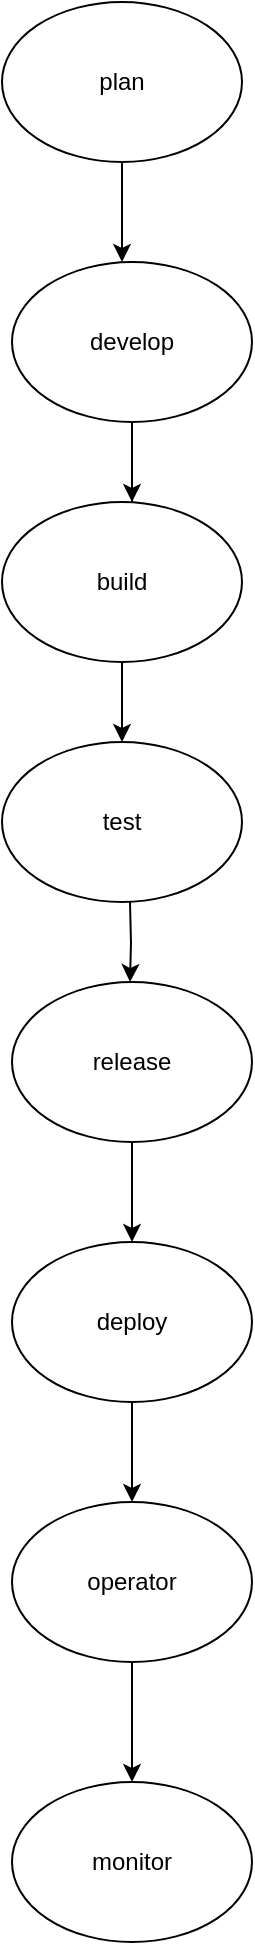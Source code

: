<mxfile version="28.0.7" pages="5">
  <diagram name="Page-1" id="J3CB-MfIFWCPsqMpLhE7">
    <mxGraphModel dx="786" dy="451" grid="1" gridSize="10" guides="1" tooltips="1" connect="1" arrows="1" fold="1" page="1" pageScale="1" pageWidth="850" pageHeight="1100" math="0" shadow="0">
      <root>
        <mxCell id="0" />
        <mxCell id="1" parent="0" />
        <mxCell id="Ba0_xNmQr64Vo4sH-RMN-4" value="Text" style="text;html=1;align=center;verticalAlign=middle;resizable=0;points=[];autosize=1;strokeColor=none;fillColor=none;" parent="1" vertex="1">
          <mxGeometry x="365" y="165" width="50" height="30" as="geometry" />
        </mxCell>
        <mxCell id="Ba0_xNmQr64Vo4sH-RMN-8" value="" style="endArrow=classic;html=1;rounded=0;" parent="1" edge="1">
          <mxGeometry width="50" height="50" relative="1" as="geometry">
            <mxPoint x="420" y="90" as="sourcePoint" />
            <mxPoint x="420" y="140" as="targetPoint" />
            <Array as="points">
              <mxPoint x="420" y="130" />
            </Array>
          </mxGeometry>
        </mxCell>
        <mxCell id="Ba0_xNmQr64Vo4sH-RMN-13" value="" style="edgeStyle=orthogonalEdgeStyle;rounded=0;orthogonalLoop=1;jettySize=auto;html=1;" parent="1" source="Ba0_xNmQr64Vo4sH-RMN-9" edge="1">
          <mxGeometry relative="1" as="geometry">
            <mxPoint x="425" y="260" as="targetPoint" />
          </mxGeometry>
        </mxCell>
        <mxCell id="Ba0_xNmQr64Vo4sH-RMN-35" value="" style="edgeStyle=orthogonalEdgeStyle;rounded=0;orthogonalLoop=1;jettySize=auto;html=1;" parent="1" source="Ba0_xNmQr64Vo4sH-RMN-9" edge="1">
          <mxGeometry relative="1" as="geometry">
            <mxPoint x="425" y="300" as="targetPoint" />
          </mxGeometry>
        </mxCell>
        <mxCell id="Ba0_xNmQr64Vo4sH-RMN-9" value="develop" style="ellipse;whiteSpace=wrap;html=1;" parent="1" vertex="1">
          <mxGeometry x="365" y="140" width="120" height="80" as="geometry" />
        </mxCell>
        <mxCell id="Ba0_xNmQr64Vo4sH-RMN-11" style="edgeStyle=orthogonalEdgeStyle;rounded=0;orthogonalLoop=1;jettySize=auto;html=1;exitX=0.5;exitY=1;exitDx=0;exitDy=0;" parent="1" source="Ba0_xNmQr64Vo4sH-RMN-9" target="Ba0_xNmQr64Vo4sH-RMN-9" edge="1">
          <mxGeometry relative="1" as="geometry" />
        </mxCell>
        <mxCell id="Ba0_xNmQr64Vo4sH-RMN-36" style="edgeStyle=orthogonalEdgeStyle;rounded=0;orthogonalLoop=1;jettySize=auto;html=1;exitX=0.5;exitY=1;exitDx=0;exitDy=0;" parent="1" source="Ba0_xNmQr64Vo4sH-RMN-12" edge="1">
          <mxGeometry relative="1" as="geometry">
            <mxPoint x="420" y="380" as="targetPoint" />
          </mxGeometry>
        </mxCell>
        <mxCell id="Ba0_xNmQr64Vo4sH-RMN-12" value="build" style="ellipse;whiteSpace=wrap;html=1;" parent="1" vertex="1">
          <mxGeometry x="360" y="260" width="120" height="80" as="geometry" />
        </mxCell>
        <mxCell id="Ba0_xNmQr64Vo4sH-RMN-17" value="plan" style="ellipse;whiteSpace=wrap;html=1;" parent="1" vertex="1">
          <mxGeometry x="360" y="10" width="120" height="80" as="geometry" />
        </mxCell>
        <mxCell id="Ba0_xNmQr64Vo4sH-RMN-40" value="test" style="ellipse;whiteSpace=wrap;html=1;" parent="1" vertex="1">
          <mxGeometry x="360" y="380" width="120" height="80" as="geometry" />
        </mxCell>
        <mxCell id="Ba0_xNmQr64Vo4sH-RMN-41" style="edgeStyle=orthogonalEdgeStyle;rounded=0;orthogonalLoop=1;jettySize=auto;html=1;exitX=0.5;exitY=1;exitDx=0;exitDy=0;" parent="1" edge="1">
          <mxGeometry relative="1" as="geometry">
            <mxPoint x="424" y="500" as="targetPoint" />
            <mxPoint x="424" y="460" as="sourcePoint" />
          </mxGeometry>
        </mxCell>
        <mxCell id="Ba0_xNmQr64Vo4sH-RMN-45" style="edgeStyle=orthogonalEdgeStyle;rounded=0;orthogonalLoop=1;jettySize=auto;html=1;exitX=0.5;exitY=1;exitDx=0;exitDy=0;" parent="1" source="Ba0_xNmQr64Vo4sH-RMN-43" edge="1">
          <mxGeometry relative="1" as="geometry">
            <mxPoint x="425" y="630" as="targetPoint" />
          </mxGeometry>
        </mxCell>
        <mxCell id="Ba0_xNmQr64Vo4sH-RMN-43" value="release" style="ellipse;whiteSpace=wrap;html=1;" parent="1" vertex="1">
          <mxGeometry x="365" y="500" width="120" height="80" as="geometry" />
        </mxCell>
        <mxCell id="Ba0_xNmQr64Vo4sH-RMN-49" style="edgeStyle=orthogonalEdgeStyle;rounded=0;orthogonalLoop=1;jettySize=auto;html=1;exitX=0.5;exitY=1;exitDx=0;exitDy=0;" parent="1" source="Ba0_xNmQr64Vo4sH-RMN-48" edge="1">
          <mxGeometry relative="1" as="geometry">
            <mxPoint x="425" y="760" as="targetPoint" />
          </mxGeometry>
        </mxCell>
        <mxCell id="Ba0_xNmQr64Vo4sH-RMN-48" value="deploy" style="ellipse;whiteSpace=wrap;html=1;" parent="1" vertex="1">
          <mxGeometry x="365" y="630" width="120" height="80" as="geometry" />
        </mxCell>
        <mxCell id="Ba0_xNmQr64Vo4sH-RMN-53" style="edgeStyle=orthogonalEdgeStyle;rounded=0;orthogonalLoop=1;jettySize=auto;html=1;exitX=0.5;exitY=1;exitDx=0;exitDy=0;" parent="1" source="Ba0_xNmQr64Vo4sH-RMN-50" edge="1">
          <mxGeometry relative="1" as="geometry">
            <mxPoint x="425" y="900" as="targetPoint" />
          </mxGeometry>
        </mxCell>
        <mxCell id="Ba0_xNmQr64Vo4sH-RMN-50" value="operator" style="ellipse;whiteSpace=wrap;html=1;" parent="1" vertex="1">
          <mxGeometry x="365" y="760" width="120" height="80" as="geometry" />
        </mxCell>
        <mxCell id="Ba0_xNmQr64Vo4sH-RMN-55" value="monitor" style="ellipse;whiteSpace=wrap;html=1;" parent="1" vertex="1">
          <mxGeometry x="365" y="900" width="120" height="80" as="geometry" />
        </mxCell>
      </root>
    </mxGraphModel>
  </diagram>
  <diagram id="Ajdl8ZS5dX0r1WLU053U" name="Page-2">
    <mxGraphModel dx="786" dy="451" grid="1" gridSize="10" guides="1" tooltips="1" connect="1" arrows="1" fold="1" page="1" pageScale="1" pageWidth="850" pageHeight="1100" background="#ffffff" math="0" shadow="0">
      <root>
        <mxCell id="0" />
        <mxCell id="1" parent="0" />
        <mxCell id="mdyCaQvBBgVB_7rzfDkP-2" value="Student information system" style="rounded=0;whiteSpace=wrap;html=1;fillColor=#fa6800;fontColor=#000000;strokeColor=#C73500;fontStyle=1" vertex="1" parent="1">
          <mxGeometry x="245" width="360" height="50" as="geometry" />
        </mxCell>
        <mxCell id="mdyCaQvBBgVB_7rzfDkP-3" value="" style="rounded=0;whiteSpace=wrap;html=1;labelBackgroundColor=default;labelBorderColor=none;fillColor=#fa6800;fontColor=#000000;strokeColor=#C73500;" vertex="1" parent="1">
          <mxGeometry x="80" y="120" width="160" height="40" as="geometry" />
        </mxCell>
        <mxCell id="mdyCaQvBBgVB_7rzfDkP-4" value="" style="endArrow=classic;html=1;rounded=0;" edge="1" parent="1">
          <mxGeometry width="50" height="50" relative="1" as="geometry">
            <mxPoint x="240" y="140" as="sourcePoint" />
            <mxPoint x="290" y="140" as="targetPoint" />
          </mxGeometry>
        </mxCell>
        <mxCell id="mdyCaQvBBgVB_7rzfDkP-5" value="" style="ellipse;whiteSpace=wrap;html=1;aspect=fixed;fillColor=#fa6800;fontColor=#000000;strokeColor=#C73500;" vertex="1" parent="1">
          <mxGeometry x="290" y="100" width="80" height="80" as="geometry" />
        </mxCell>
        <mxCell id="mdyCaQvBBgVB_7rzfDkP-12" value="" style="endArrow=classic;html=1;rounded=0;exitX=0.5;exitY=1;exitDx=0;exitDy=0;" edge="1" parent="1" source="mdyCaQvBBgVB_7rzfDkP-3">
          <mxGeometry width="50" height="50" relative="1" as="geometry">
            <mxPoint x="160" y="180" as="sourcePoint" />
            <mxPoint x="160" y="220" as="targetPoint" />
          </mxGeometry>
        </mxCell>
        <mxCell id="mdyCaQvBBgVB_7rzfDkP-13" value="" style="ellipse;whiteSpace=wrap;html=1;aspect=fixed;fillColor=#fa6800;fontColor=#000000;strokeColor=#C73500;" vertex="1" parent="1">
          <mxGeometry x="120" y="220" width="80" height="80" as="geometry" />
        </mxCell>
        <mxCell id="mdyCaQvBBgVB_7rzfDkP-16" value="" style="ellipse;whiteSpace=wrap;html=1;aspect=fixed;fillColor=#fa6800;fontColor=#000000;strokeColor=#C73500;" vertex="1" parent="1">
          <mxGeometry x="120" y="360" width="80" height="80" as="geometry" />
        </mxCell>
        <mxCell id="mdyCaQvBBgVB_7rzfDkP-17" value="" style="endArrow=classic;html=1;rounded=0;exitX=0.5;exitY=1;exitDx=0;exitDy=0;" edge="1" parent="1">
          <mxGeometry width="50" height="50" relative="1" as="geometry">
            <mxPoint x="329.5" y="180" as="sourcePoint" />
            <mxPoint x="329.5" y="240" as="targetPoint" />
          </mxGeometry>
        </mxCell>
        <mxCell id="mdyCaQvBBgVB_7rzfDkP-18" value="" style="ellipse;whiteSpace=wrap;html=1;aspect=fixed;fillColor=#fa6800;fontColor=#000000;strokeColor=#C73500;" vertex="1" parent="1">
          <mxGeometry x="290" y="240" width="80" height="80" as="geometry" />
        </mxCell>
        <mxCell id="mdyCaQvBBgVB_7rzfDkP-19" value="" style="ellipse;whiteSpace=wrap;html=1;aspect=fixed;fillColor=#fa6800;fontColor=#000000;strokeColor=#C73500;" vertex="1" parent="1">
          <mxGeometry x="450" y="100" width="80" height="80" as="geometry" />
        </mxCell>
        <mxCell id="mdyCaQvBBgVB_7rzfDkP-20" value="" style="endArrow=classic;html=1;rounded=0;exitX=0.5;exitY=1;exitDx=0;exitDy=0;" edge="1" parent="1">
          <mxGeometry width="50" height="50" relative="1" as="geometry">
            <mxPoint x="490" y="180" as="sourcePoint" />
            <mxPoint x="490" y="240" as="targetPoint" />
          </mxGeometry>
        </mxCell>
        <mxCell id="mdyCaQvBBgVB_7rzfDkP-21" value="" style="ellipse;whiteSpace=wrap;html=1;aspect=fixed;fillColor=#fa6800;fontColor=#000000;strokeColor=#C73500;" vertex="1" parent="1">
          <mxGeometry x="450" y="240" width="80" height="80" as="geometry" />
        </mxCell>
        <mxCell id="mdyCaQvBBgVB_7rzfDkP-24" value="" style="endArrow=classic;html=1;rounded=0;exitX=0.5;exitY=1;exitDx=0;exitDy=0;" edge="1" parent="1">
          <mxGeometry width="50" height="50" relative="1" as="geometry">
            <mxPoint x="159.5" y="300" as="sourcePoint" />
            <mxPoint x="159.5" y="360" as="targetPoint" />
          </mxGeometry>
        </mxCell>
        <mxCell id="mdyCaQvBBgVB_7rzfDkP-25" value="" style="endArrow=classic;html=1;rounded=0;entryX=0;entryY=1;entryDx=0;entryDy=0;" edge="1" parent="1" source="mdyCaQvBBgVB_7rzfDkP-18" target="mdyCaQvBBgVB_7rzfDkP-19">
          <mxGeometry width="50" height="50" relative="1" as="geometry">
            <mxPoint x="410" y="210" as="sourcePoint" />
            <mxPoint x="450" y="170" as="targetPoint" />
          </mxGeometry>
        </mxCell>
        <mxCell id="mdyCaQvBBgVB_7rzfDkP-26" value="" style="rounded=0;whiteSpace=wrap;html=1;fillColor=#fa6800;fontColor=#000000;strokeColor=#C73500;" vertex="1" parent="1">
          <mxGeometry x="600" y="120" width="170" height="40" as="geometry" />
        </mxCell>
        <mxCell id="mdyCaQvBBgVB_7rzfDkP-28" value="" style="rounded=0;whiteSpace=wrap;html=1;fillColor=#fa6800;fontColor=#000000;strokeColor=#C73500;" vertex="1" parent="1">
          <mxGeometry x="600" y="200" width="170" height="40" as="geometry" />
        </mxCell>
        <mxCell id="mdyCaQvBBgVB_7rzfDkP-29" value="" style="rounded=0;whiteSpace=wrap;html=1;fillColor=#fa6800;fontColor=#000000;strokeColor=#C73500;" vertex="1" parent="1">
          <mxGeometry x="600" y="280" width="170" height="40" as="geometry" />
        </mxCell>
        <mxCell id="mdyCaQvBBgVB_7rzfDkP-30" value="" style="rounded=0;whiteSpace=wrap;html=1;fillColor=#fa6800;fontColor=#000000;strokeColor=#C73500;" vertex="1" parent="1">
          <mxGeometry x="600" y="360" width="170" height="40" as="geometry" />
        </mxCell>
        <mxCell id="mdyCaQvBBgVB_7rzfDkP-31" value="" style="rounded=0;whiteSpace=wrap;html=1;fillColor=#fa6800;fontColor=#000000;strokeColor=#C73500;" vertex="1" parent="1">
          <mxGeometry x="600" y="440" width="170" height="40" as="geometry" />
        </mxCell>
        <mxCell id="mdyCaQvBBgVB_7rzfDkP-32" value="" style="rounded=0;whiteSpace=wrap;html=1;fillColor=#fa6800;fontColor=#000000;strokeColor=#C73500;" vertex="1" parent="1">
          <mxGeometry x="600" y="520" width="170" height="40" as="geometry" />
        </mxCell>
        <mxCell id="mdyCaQvBBgVB_7rzfDkP-33" value="" style="rounded=0;whiteSpace=wrap;html=1;fillColor=#fa6800;fontColor=#000000;strokeColor=#C73500;" vertex="1" parent="1">
          <mxGeometry x="600" y="600" width="170" height="40" as="geometry" />
        </mxCell>
        <mxCell id="mdyCaQvBBgVB_7rzfDkP-34" value="" style="rounded=0;whiteSpace=wrap;html=1;fillColor=#fa6800;fontColor=#000000;strokeColor=#C73500;" vertex="1" parent="1">
          <mxGeometry y="640" width="170" height="40" as="geometry" />
        </mxCell>
        <mxCell id="mdyCaQvBBgVB_7rzfDkP-35" value="" style="rounded=0;whiteSpace=wrap;html=1;fillColor=#fa6800;fontColor=#000000;strokeColor=#C73500;" vertex="1" parent="1">
          <mxGeometry x="200" y="640" width="170" height="40" as="geometry" />
        </mxCell>
        <mxCell id="mdyCaQvBBgVB_7rzfDkP-36" value="" style="rounded=0;whiteSpace=wrap;html=1;fillColor=#fa6800;fontColor=#000000;strokeColor=#C73500;" vertex="1" parent="1">
          <mxGeometry x="400" y="640" width="170" height="40" as="geometry" />
        </mxCell>
      </root>
    </mxGraphModel>
  </diagram>
  <diagram id="9azxjDIyG0ZVs6X1xJtR" name="Page-3">
    <mxGraphModel dx="786" dy="1551" grid="1" gridSize="10" guides="1" tooltips="1" connect="1" arrows="1" fold="1" page="1" pageScale="1" pageWidth="850" pageHeight="1100" math="0" shadow="0">
      <root>
        <mxCell id="0" />
        <mxCell id="1" parent="0" />
        <mxCell id="CQeTruaDxu1BCfx-dSpW-1" value="" style="ellipse;whiteSpace=wrap;html=1;" vertex="1" parent="1">
          <mxGeometry x="30" y="170" width="120" height="80" as="geometry" />
        </mxCell>
        <mxCell id="CQeTruaDxu1BCfx-dSpW-2" value="" style="ellipse;whiteSpace=wrap;html=1;" vertex="1" parent="1">
          <mxGeometry x="210" y="-580" width="890" height="870" as="geometry" />
        </mxCell>
      </root>
    </mxGraphModel>
  </diagram>
  <diagram id="DZQ6qtLuxxJZQKyFPpM2" name="Page-4">
    <mxGraphModel dx="1048" dy="601" grid="1" gridSize="10" guides="1" tooltips="1" connect="1" arrows="1" fold="1" page="1" pageScale="1" pageWidth="850" pageHeight="1100" background="#ffffff" math="0" shadow="0">
      <root>
        <mxCell id="0" />
        <mxCell id="1" parent="0" />
        <mxCell id="8ZXIdc6C5BbtDDLaxUDr-1" value="Student information system&amp;nbsp;" style="rounded=0;whiteSpace=wrap;html=1;fillColor=#fa6800;fontColor=#000000;strokeColor=#C73500;" vertex="1" parent="1">
          <mxGeometry x="240" width="400" height="40" as="geometry" />
        </mxCell>
        <mxCell id="8ZXIdc6C5BbtDDLaxUDr-9" value="Forgot password" style="ellipse;whiteSpace=wrap;html=1;aspect=fixed;fillColor=#fa6800;fontColor=#000000;strokeColor=#C73500;" vertex="1" parent="1">
          <mxGeometry x="50" y="200" width="80" height="80" as="geometry" />
        </mxCell>
        <mxCell id="8ZXIdc6C5BbtDDLaxUDr-12" value="Admin" style="rounded=0;whiteSpace=wrap;html=1;fillColor=#fa6800;fontColor=#000000;strokeColor=#C73500;" vertex="1" parent="1">
          <mxGeometry x="40" y="100" width="130" height="40" as="geometry" />
        </mxCell>
        <mxCell id="8ZXIdc6C5BbtDDLaxUDr-13" value="Send email to user" style="ellipse;whiteSpace=wrap;html=1;aspect=fixed;fillColor=#fa6800;fontColor=#000000;strokeColor=#C73500;" vertex="1" parent="1">
          <mxGeometry x="50" y="340" width="80" height="80" as="geometry" />
        </mxCell>
        <mxCell id="8ZXIdc6C5BbtDDLaxUDr-14" value="" style="endArrow=classic;html=1;rounded=0;exitX=0.385;exitY=1.067;exitDx=0;exitDy=0;entryX=0.5;entryY=0;entryDx=0;entryDy=0;exitPerimeter=0;" edge="1" parent="1" source="8ZXIdc6C5BbtDDLaxUDr-12" target="8ZXIdc6C5BbtDDLaxUDr-9">
          <mxGeometry width="50" height="50" relative="1" as="geometry">
            <mxPoint x="380" y="320" as="sourcePoint" />
            <mxPoint x="430" y="270" as="targetPoint" />
          </mxGeometry>
        </mxCell>
        <mxCell id="8ZXIdc6C5BbtDDLaxUDr-15" value="" style="endArrow=classic;html=1;rounded=0;exitX=0.5;exitY=1;exitDx=0;exitDy=0;entryX=0.5;entryY=0;entryDx=0;entryDy=0;" edge="1" parent="1" source="8ZXIdc6C5BbtDDLaxUDr-9" target="8ZXIdc6C5BbtDDLaxUDr-13">
          <mxGeometry width="50" height="50" relative="1" as="geometry">
            <mxPoint x="380" y="320" as="sourcePoint" />
            <mxPoint x="90" y="320" as="targetPoint" />
          </mxGeometry>
        </mxCell>
        <mxCell id="8ZXIdc6C5BbtDDLaxUDr-16" value="" style="endArrow=classic;html=1;rounded=0;exitX=1;exitY=0.5;exitDx=0;exitDy=0;" edge="1" parent="1" source="8ZXIdc6C5BbtDDLaxUDr-12">
          <mxGeometry width="50" height="50" relative="1" as="geometry">
            <mxPoint x="190" y="170" as="sourcePoint" />
            <mxPoint x="280" y="120" as="targetPoint" />
          </mxGeometry>
        </mxCell>
        <mxCell id="8ZXIdc6C5BbtDDLaxUDr-17" value="Login to system&amp;nbsp;" style="ellipse;whiteSpace=wrap;html=1;aspect=fixed;fillColor=#fa6800;fontColor=#000000;strokeColor=#C73500;" vertex="1" parent="1">
          <mxGeometry x="280" y="80" width="80" height="80" as="geometry" />
        </mxCell>
        <mxCell id="8ZXIdc6C5BbtDDLaxUDr-18" value="Check credentials" style="ellipse;whiteSpace=wrap;html=1;aspect=fixed;fillColor=#fa6800;fontColor=#000000;strokeColor=#C73500;" vertex="1" parent="1">
          <mxGeometry x="280" y="210" width="80" height="80" as="geometry" />
        </mxCell>
        <mxCell id="8ZXIdc6C5BbtDDLaxUDr-19" value="Check roles of access" style="ellipse;whiteSpace=wrap;html=1;aspect=fixed;fillColor=#fa6800;fontColor=#000000;strokeColor=#C73500;" vertex="1" parent="1">
          <mxGeometry x="460" y="80" width="80" height="80" as="geometry" />
        </mxCell>
        <mxCell id="8ZXIdc6C5BbtDDLaxUDr-20" value="Manage modules" style="ellipse;whiteSpace=wrap;html=1;aspect=fixed;fillColor=#fa6800;fontColor=#000000;strokeColor=#C73500;" vertex="1" parent="1">
          <mxGeometry x="460" y="210" width="80" height="80" as="geometry" />
        </mxCell>
        <mxCell id="8ZXIdc6C5BbtDDLaxUDr-21" value="" style="endArrow=classic;html=1;rounded=0;exitX=1;exitY=0.5;exitDx=0;exitDy=0;entryX=0;entryY=0.5;entryDx=0;entryDy=0;" edge="1" parent="1" source="8ZXIdc6C5BbtDDLaxUDr-18" target="8ZXIdc6C5BbtDDLaxUDr-19">
          <mxGeometry width="50" height="50" relative="1" as="geometry">
            <mxPoint x="380" y="290" as="sourcePoint" />
            <mxPoint x="430" y="240" as="targetPoint" />
          </mxGeometry>
        </mxCell>
        <mxCell id="8ZXIdc6C5BbtDDLaxUDr-22" value="" style="endArrow=classic;html=1;rounded=0;exitX=0.5;exitY=1;exitDx=0;exitDy=0;entryX=0.5;entryY=0;entryDx=0;entryDy=0;" edge="1" parent="1" source="8ZXIdc6C5BbtDDLaxUDr-19" target="8ZXIdc6C5BbtDDLaxUDr-20">
          <mxGeometry width="50" height="50" relative="1" as="geometry">
            <mxPoint x="380" y="290" as="sourcePoint" />
            <mxPoint x="430" y="240" as="targetPoint" />
          </mxGeometry>
        </mxCell>
        <mxCell id="8ZXIdc6C5BbtDDLaxUDr-23" value="" style="endArrow=classic;html=1;rounded=0;exitX=0.5;exitY=1;exitDx=0;exitDy=0;entryX=0.5;entryY=0;entryDx=0;entryDy=0;" edge="1" parent="1" source="8ZXIdc6C5BbtDDLaxUDr-17" target="8ZXIdc6C5BbtDDLaxUDr-18">
          <mxGeometry width="50" height="50" relative="1" as="geometry">
            <mxPoint x="380" y="290" as="sourcePoint" />
            <mxPoint x="430" y="240" as="targetPoint" />
          </mxGeometry>
        </mxCell>
        <mxCell id="8ZXIdc6C5BbtDDLaxUDr-24" value="Manage System admins" style="rounded=0;whiteSpace=wrap;html=1;fillColor=#fa6800;fontColor=#000000;strokeColor=#C73500;" vertex="1" parent="1">
          <mxGeometry x="30" y="530" width="160" height="30" as="geometry" />
        </mxCell>
        <mxCell id="8ZXIdc6C5BbtDDLaxUDr-25" value="Manage roles of user" style="rounded=0;whiteSpace=wrap;html=1;fillColor=#fa6800;fontColor=#000000;strokeColor=#C73500;" vertex="1" parent="1">
          <mxGeometry x="235" y="530" width="170" height="30" as="geometry" />
        </mxCell>
        <mxCell id="8ZXIdc6C5BbtDDLaxUDr-26" value="Manage user permission&amp;nbsp;" style="rounded=0;whiteSpace=wrap;html=1;fillColor=#fa6800;fontColor=#000000;strokeColor=#C73500;" vertex="1" parent="1">
          <mxGeometry x="450" y="530" width="170" height="30" as="geometry" />
        </mxCell>
        <mxCell id="8ZXIdc6C5BbtDDLaxUDr-27" value="" style="endArrow=classic;html=1;rounded=0;exitX=0.05;exitY=0.733;exitDx=0;exitDy=0;entryX=0.425;entryY=-0.044;entryDx=0;entryDy=0;entryPerimeter=0;exitPerimeter=0;" edge="1" parent="1" source="8ZXIdc6C5BbtDDLaxUDr-20" target="8ZXIdc6C5BbtDDLaxUDr-24">
          <mxGeometry width="50" height="50" relative="1" as="geometry">
            <mxPoint x="380" y="410" as="sourcePoint" />
            <mxPoint x="430" y="360" as="targetPoint" />
          </mxGeometry>
        </mxCell>
        <mxCell id="8ZXIdc6C5BbtDDLaxUDr-28" value="" style="endArrow=classic;html=1;rounded=0;exitX=0;exitY=1;exitDx=0;exitDy=0;entryX=0.406;entryY=0.022;entryDx=0;entryDy=0;entryPerimeter=0;" edge="1" parent="1" source="8ZXIdc6C5BbtDDLaxUDr-20" target="8ZXIdc6C5BbtDDLaxUDr-25">
          <mxGeometry width="50" height="50" relative="1" as="geometry">
            <mxPoint x="380" y="410" as="sourcePoint" />
            <mxPoint x="310" y="520" as="targetPoint" />
          </mxGeometry>
        </mxCell>
        <mxCell id="8ZXIdc6C5BbtDDLaxUDr-29" value="" style="endArrow=classic;html=1;rounded=0;exitX=0.5;exitY=1;exitDx=0;exitDy=0;entryX=0.323;entryY=-0.085;entryDx=0;entryDy=0;entryPerimeter=0;" edge="1" parent="1" source="8ZXIdc6C5BbtDDLaxUDr-20" target="8ZXIdc6C5BbtDDLaxUDr-26">
          <mxGeometry width="50" height="50" relative="1" as="geometry">
            <mxPoint x="380" y="410" as="sourcePoint" />
            <mxPoint x="430" y="360" as="targetPoint" />
          </mxGeometry>
        </mxCell>
        <mxCell id="8ZXIdc6C5BbtDDLaxUDr-30" value="Manage timetable details&amp;nbsp;" style="rounded=0;whiteSpace=wrap;html=1;fillColor=#fa6800;fontColor=#000000;strokeColor=#C73500;" vertex="1" parent="1">
          <mxGeometry x="640" y="90" width="210" height="40" as="geometry" />
        </mxCell>
        <mxCell id="8ZXIdc6C5BbtDDLaxUDr-31" value="Manage attendance details" style="rounded=0;whiteSpace=wrap;html=1;fillColor=#fa6800;fontColor=#000000;strokeColor=#C73500;" vertex="1" parent="1">
          <mxGeometry x="640" y="170" width="210" height="40" as="geometry" />
        </mxCell>
        <mxCell id="8ZXIdc6C5BbtDDLaxUDr-32" value="Manage class details&amp;nbsp;" style="rounded=0;whiteSpace=wrap;html=1;fillColor=#fa6800;fontColor=#000000;strokeColor=#C73500;" vertex="1" parent="1">
          <mxGeometry x="640" y="240" width="210" height="40" as="geometry" />
        </mxCell>
        <mxCell id="8ZXIdc6C5BbtDDLaxUDr-34" value="Manage class details&amp;nbsp;" style="rounded=0;whiteSpace=wrap;html=1;fillColor=#fa6800;fontColor=#000000;strokeColor=#C73500;" vertex="1" parent="1">
          <mxGeometry x="640" y="310" width="210" height="40" as="geometry" />
        </mxCell>
        <mxCell id="8ZXIdc6C5BbtDDLaxUDr-35" value="Manage fees details&amp;nbsp;" style="rounded=0;whiteSpace=wrap;html=1;fillColor=#fa6800;fontColor=#000000;strokeColor=#C73500;" vertex="1" parent="1">
          <mxGeometry x="640" y="380" width="210" height="40" as="geometry" />
        </mxCell>
        <mxCell id="8ZXIdc6C5BbtDDLaxUDr-36" value="Manage teacher profiles" style="rounded=0;whiteSpace=wrap;html=1;fillColor=#fa6800;fontColor=#000000;strokeColor=#C73500;" vertex="1" parent="1">
          <mxGeometry x="640" y="450" width="210" height="40" as="geometry" />
        </mxCell>
        <mxCell id="8ZXIdc6C5BbtDDLaxUDr-38" value="" style="endArrow=classic;html=1;rounded=0;exitX=1;exitY=0;exitDx=0;exitDy=0;entryX=0;entryY=0.75;entryDx=0;entryDy=0;" edge="1" parent="1" source="8ZXIdc6C5BbtDDLaxUDr-20" target="8ZXIdc6C5BbtDDLaxUDr-30">
          <mxGeometry width="50" height="50" relative="1" as="geometry">
            <mxPoint x="380" y="350" as="sourcePoint" />
            <mxPoint x="430" y="300" as="targetPoint" />
          </mxGeometry>
        </mxCell>
        <mxCell id="8ZXIdc6C5BbtDDLaxUDr-39" value="" style="endArrow=classic;html=1;rounded=0;exitX=1;exitY=0.5;exitDx=0;exitDy=0;entryX=0;entryY=0.5;entryDx=0;entryDy=0;" edge="1" parent="1" source="8ZXIdc6C5BbtDDLaxUDr-20" target="8ZXIdc6C5BbtDDLaxUDr-31">
          <mxGeometry width="50" height="50" relative="1" as="geometry">
            <mxPoint x="380" y="350" as="sourcePoint" />
            <mxPoint x="430" y="300" as="targetPoint" />
          </mxGeometry>
        </mxCell>
        <mxCell id="8ZXIdc6C5BbtDDLaxUDr-40" value="" style="endArrow=classic;html=1;rounded=0;exitX=0.994;exitY=0.657;exitDx=0;exitDy=0;exitPerimeter=0;entryX=0;entryY=0.5;entryDx=0;entryDy=0;" edge="1" parent="1" source="8ZXIdc6C5BbtDDLaxUDr-20" target="8ZXIdc6C5BbtDDLaxUDr-32">
          <mxGeometry width="50" height="50" relative="1" as="geometry">
            <mxPoint x="380" y="350" as="sourcePoint" />
            <mxPoint x="430" y="300" as="targetPoint" />
          </mxGeometry>
        </mxCell>
        <mxCell id="8ZXIdc6C5BbtDDLaxUDr-41" value="" style="endArrow=classic;html=1;rounded=0;exitX=1;exitY=1;exitDx=0;exitDy=0;entryX=0;entryY=0.75;entryDx=0;entryDy=0;" edge="1" parent="1" source="8ZXIdc6C5BbtDDLaxUDr-20" target="8ZXIdc6C5BbtDDLaxUDr-34">
          <mxGeometry width="50" height="50" relative="1" as="geometry">
            <mxPoint x="380" y="350" as="sourcePoint" />
            <mxPoint x="430" y="300" as="targetPoint" />
          </mxGeometry>
        </mxCell>
        <mxCell id="8ZXIdc6C5BbtDDLaxUDr-42" value="" style="endArrow=classic;html=1;rounded=0;exitX=0.739;exitY=0.946;exitDx=0;exitDy=0;exitPerimeter=0;entryX=0;entryY=0.5;entryDx=0;entryDy=0;" edge="1" parent="1" source="8ZXIdc6C5BbtDDLaxUDr-20" target="8ZXIdc6C5BbtDDLaxUDr-35">
          <mxGeometry width="50" height="50" relative="1" as="geometry">
            <mxPoint x="380" y="350" as="sourcePoint" />
            <mxPoint x="430" y="300" as="targetPoint" />
          </mxGeometry>
        </mxCell>
        <mxCell id="8ZXIdc6C5BbtDDLaxUDr-43" value="" style="endArrow=classic;html=1;rounded=0;exitX=0.628;exitY=0.979;exitDx=0;exitDy=0;exitPerimeter=0;entryX=0;entryY=0.5;entryDx=0;entryDy=0;" edge="1" parent="1" source="8ZXIdc6C5BbtDDLaxUDr-20" target="8ZXIdc6C5BbtDDLaxUDr-36">
          <mxGeometry width="50" height="50" relative="1" as="geometry">
            <mxPoint x="380" y="350" as="sourcePoint" />
            <mxPoint x="430" y="300" as="targetPoint" />
          </mxGeometry>
        </mxCell>
        <mxCell id="8ZXIdc6C5BbtDDLaxUDr-46" value="Manage reports" style="rounded=0;whiteSpace=wrap;html=1;fillColor=#fa6800;fontColor=#000000;strokeColor=#C73500;" vertex="1" parent="1">
          <mxGeometry x="640" y="510" width="210" height="40" as="geometry" />
        </mxCell>
        <mxCell id="8ZXIdc6C5BbtDDLaxUDr-47" value="" style="endArrow=classic;html=1;rounded=0;exitX=0.5;exitY=1;exitDx=0;exitDy=0;entryX=0;entryY=0;entryDx=0;entryDy=0;" edge="1" parent="1" source="8ZXIdc6C5BbtDDLaxUDr-20" target="8ZXIdc6C5BbtDDLaxUDr-46">
          <mxGeometry width="50" height="50" relative="1" as="geometry">
            <mxPoint x="380" y="510" as="sourcePoint" />
            <mxPoint x="430" y="460" as="targetPoint" />
          </mxGeometry>
        </mxCell>
      </root>
    </mxGraphModel>
  </diagram>
  <diagram id="7ZboSs-BgdGcKxMostfN" name="Page-5">
    <mxGraphModel dx="1123" dy="1744" grid="1" gridSize="10" guides="1" tooltips="1" connect="1" arrows="1" fold="1" page="1" pageScale="1" pageWidth="850" pageHeight="1100" math="0" shadow="0">
      <root>
        <mxCell id="0" />
        <mxCell id="1" parent="0" />
        <mxCell id="dKciCmThOUBirITqJI9j-16" value="Test-check for bugs automatically" style="ellipse;whiteSpace=wrap;html=1;fillColor=#6d8764;fontColor=#ffffff;strokeColor=#3A5431;" vertex="1" parent="1">
          <mxGeometry x="560" y="449.93" width="110" height="70" as="geometry" />
        </mxCell>
        <mxCell id="dKciCmThOUBirITqJI9j-17" value="Built-" style="ellipse;whiteSpace=wrap;html=1;fillColor=#76608a;fontColor=#ffffff;strokeColor=#432D57;" vertex="1" parent="1">
          <mxGeometry x="590" y="250" width="110" height="70" as="geometry" />
        </mxCell>
        <mxCell id="dKciCmThOUBirITqJI9j-18" value="&lt;font style=&quot;font-size: 11px;&quot;&gt;Develop -&lt;span style=&quot;background-color: transparent;&quot;&gt;Create the project plan, design, and architecture.&lt;/span&gt;&lt;/font&gt;" style="ellipse;whiteSpace=wrap;html=1;fillColor=#d5e8d4;strokeColor=#82b366;gradientColor=#97d077;" vertex="1" parent="1">
          <mxGeometry x="548.63" y="54.96" width="100" height="80.08" as="geometry" />
        </mxCell>
        <mxCell id="dKciCmThOUBirITqJI9j-19" value="&lt;br&gt;plan-&lt;span style=&quot;background-color: transparent;&quot;&gt;Define theproject scope,goals, requirements.&lt;/span&gt;&lt;div&gt;&lt;span style=&quot;background-color: transparent; color: light-dark(rgb(255, 255, 255), rgb(18, 18, 18));&quot;&gt;&lt;br&gt;&lt;/span&gt;&lt;/div&gt;" style="ellipse;whiteSpace=wrap;html=1;fillColor=#1ba1e2;fontColor=#ffffff;strokeColor=#006EAF;" vertex="1" parent="1">
          <mxGeometry x="334.84" y="-11" width="105" height="71" as="geometry" />
        </mxCell>
        <mxCell id="dKciCmThOUBirITqJI9j-67" value="Release-Approve tha build for deployment" style="ellipse;whiteSpace=wrap;html=1;fillColor=#fa6800;fontColor=#000000;strokeColor=#C73500;" vertex="1" parent="1">
          <mxGeometry x="290" y="490.53" width="120" height="80" as="geometry" />
        </mxCell>
        <mxCell id="dKciCmThOUBirITqJI9j-68" value="Deploy-push app to server or app store" style="ellipse;whiteSpace=wrap;html=1;fillColor=#647687;fontColor=#ffffff;strokeColor=#314354;" vertex="1" parent="1">
          <mxGeometry x="80" y="400" width="110" height="70" as="geometry" />
        </mxCell>
        <mxCell id="dKciCmThOUBirITqJI9j-69" value="monitor-Analyse performanceand feedback" style="ellipse;whiteSpace=wrap;html=1;fillColor=#e3c800;fontColor=#000000;strokeColor=#B09500;" vertex="1" parent="1">
          <mxGeometry x="48.82" y="230" width="110" height="70" as="geometry" />
        </mxCell>
        <mxCell id="dKciCmThOUBirITqJI9j-70" value="operator-keep app running any issues" style="ellipse;whiteSpace=wrap;html=1;fillColor=#e51400;fontColor=#ffffff;strokeColor=#B20000;" vertex="1" parent="1">
          <mxGeometry x="130" y="60" width="110" height="70" as="geometry" />
        </mxCell>
        <mxCell id="dKciCmThOUBirITqJI9j-73" value="SWIGGY&lt;br&gt;&lt;div&gt;Food&amp;nbsp; Delivery&lt;/div&gt;&lt;div&gt;App&lt;/div&gt;" style="shape=hexagon;perimeter=hexagonPerimeter2;whiteSpace=wrap;html=1;fixedSize=1;fillColor=#647687;strokeColor=#314354;fontColor=#ffffff;" vertex="1" parent="1">
          <mxGeometry x="300" y="240" width="180" height="110" as="geometry" />
        </mxCell>
        <mxCell id="dKciCmThOUBirITqJI9j-77" value="" style="html=1;shadow=0;dashed=0;align=center;verticalAlign=middle;shape=mxgraph.arrows2.jumpInArrow;dy=15;dx=38;arrowHead=55;fillColor=#f5f5f5;gradientColor=#b3b3b3;strokeColor=#666666;" vertex="1" parent="1">
          <mxGeometry x="220" width="110" height="70" as="geometry" />
        </mxCell>
        <mxCell id="dKciCmThOUBirITqJI9j-79" value="" style="html=1;shadow=0;dashed=0;align=center;verticalAlign=middle;shape=mxgraph.arrows2.jumpInArrow;dy=15;dx=38;arrowHead=55;rotation=30;fillColor=#f5f5f5;gradientColor=#b3b3b3;strokeColor=#666666;" vertex="1" parent="1">
          <mxGeometry x="441.16" y="1.36" width="130.16" height="60" as="geometry" />
        </mxCell>
        <mxCell id="dKciCmThOUBirITqJI9j-91" value="" style="html=1;shadow=0;dashed=0;align=center;verticalAlign=middle;shape=mxgraph.arrows2.jumpInArrow;dy=15;dx=38;arrowHead=55;rotation=15;direction=south;fillColor=#f5f5f5;gradientColor=#b3b3b3;strokeColor=#666666;" vertex="1" parent="1">
          <mxGeometry x="624.99" y="130.08" width="60" height="119.92" as="geometry" />
        </mxCell>
        <mxCell id="dKciCmThOUBirITqJI9j-95" value="" style="html=1;shadow=0;dashed=0;align=center;verticalAlign=middle;shape=mxgraph.arrows2.jumpInArrow;dy=15;dx=38;arrowHead=55;rotation=120;direction=east;fillColor=#f5f5f5;gradientColor=#b3b3b3;strokeColor=#666666;" vertex="1" parent="1">
          <mxGeometry x="594.87" y="353.93" width="123.15" height="80" as="geometry" />
        </mxCell>
        <mxCell id="dKciCmThOUBirITqJI9j-96" value="" style="html=1;shadow=0;dashed=0;align=center;verticalAlign=middle;shape=mxgraph.arrows2.jumpInArrow;dy=15;dx=38;arrowHead=55;direction=west;rotation=25;fillColor=#f5f5f5;gradientColor=#b3b3b3;strokeColor=#666666;" vertex="1" parent="1">
          <mxGeometry x="418.63" y="469.16" width="130" height="122.75" as="geometry" />
        </mxCell>
        <mxCell id="dKciCmThOUBirITqJI9j-99" value="" style="html=1;shadow=0;dashed=0;align=center;verticalAlign=middle;shape=mxgraph.arrows2.jumpInArrow;dy=15;dx=38;arrowHead=55;rotation=-40;fillColor=#f5f5f5;strokeColor=#666666;gradientColor=#b3b3b3;" vertex="1" parent="1">
          <mxGeometry x="48.82" y="116.77" width="117.41" height="90" as="geometry" />
        </mxCell>
        <mxCell id="dKciCmThOUBirITqJI9j-101" value="" style="html=1;shadow=0;dashed=0;align=center;verticalAlign=middle;shape=mxgraph.arrows2.jumpInArrow;dy=15;dx=38;arrowHead=55;direction=north;rotation=-30;fillColor=#f5f5f5;gradientColor=#b3b3b3;strokeColor=#666666;" vertex="1" parent="1">
          <mxGeometry x="146.09" y="445.35" width="123.91" height="120.07" as="geometry" />
        </mxCell>
        <mxCell id="dKciCmThOUBirITqJI9j-104" value="" style="html=1;shadow=0;dashed=0;align=center;verticalAlign=middle;shape=mxgraph.arrows2.jumpInArrow;dy=15;dx=38;arrowHead=55;direction=north;rotation=30;fillColor=#f5f5f5;gradientColor=#b3b3b3;strokeColor=#666666;" vertex="1" parent="1">
          <mxGeometry x="49.96" y="300.63" width="81.18" height="99.37" as="geometry" />
        </mxCell>
      </root>
    </mxGraphModel>
  </diagram>
</mxfile>
